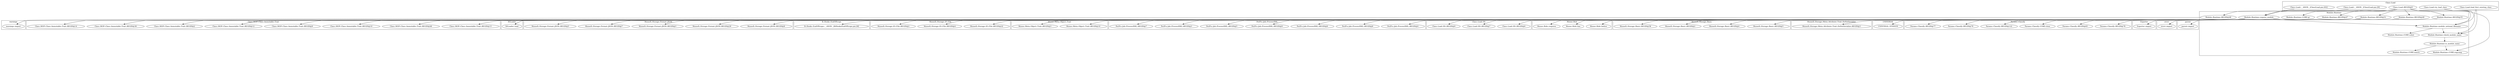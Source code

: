 digraph {
graph [overlap=false]
subgraph cluster_Class_MOP_Class_Immutable_Trait {
	label="Class::MOP::Class::Immutable::Trait";
	"Class::MOP::Class::Immutable::Trait::BEGIN@15";
	"Class::MOP::Class::Immutable::Trait::BEGIN@46";
	"Class::MOP::Class::Immutable::Trait::BEGIN@10";
	"Class::MOP::Class::Immutable::Trait::BEGIN@9";
	"Class::MOP::Class::Immutable::Trait::BEGIN@12";
	"Class::MOP::Class::Immutable::Trait::BEGIN@2";
	"Class::MOP::Class::Immutable::Trait::BEGIN@36";
	"Class::MOP::Class::Immutable::Trait::BEGIN@14";
}
subgraph cluster_warnings {
	label="warnings";
	"warnings::import";
}
subgraph cluster_XSLoader {
	label="XSLoader";
	"XSLoader::load";
}
subgraph cluster_MooseX_Storage_Format_JSON {
	label="MooseX::Storage::Format::JSON";
	"MooseX::Storage::Format::JSON::BEGIN@8";
	"MooseX::Storage::Format::JSON::BEGIN@29";
	"MooseX::Storage::Format::JSON::BEGIN@3";
	"MooseX::Storage::Format::JSON::BEGIN@7";
	"MooseX::Storage::Format::JSON::BEGIN@5";
}
subgraph cluster_B_Hooks_EndOfScope {
	label="B::Hooks::EndOfScope";
	"B::Hooks::EndOfScope::__ANON__[B/Hooks/EndOfScope.pm:26]";
}
subgraph cluster_parent {
	label="parent";
	"parent::import";
}
subgraph cluster_UNIVERSAL {
	label="UNIVERSAL";
	"UNIVERSAL::VERSION";
}
subgraph cluster_MooseX_Storage_IO_File {
	label="MooseX::Storage::IO::File";
	"MooseX::Storage::IO::File::BEGIN@22";
	"MooseX::Storage::IO::File::BEGIN@4";
	"MooseX::Storage::IO::File::BEGIN@2";
}
subgraph cluster_Class_Load {
	label="Class::Load";
	"Class::Load::__ANON__[Class/Load.pm:29]";
	"Class::Load::try_load_class";
	"Class::Load::load_first_existing_class";
	"Class::Load::BEGIN@9";
	"Class::Load::__ANON__[Class/Load.pm:202]";
}
subgraph cluster_Moose_Meta_Object_Trait {
	label="Moose::Meta::Object::Trait";
	"Moose::Meta::Object::Trait::BEGIN@10";
	"Moose::Meta::Object::Trait::BEGIN@3";
}
subgraph cluster_PerlFu_Job_ProcessXML {
	label="PerlFu::Job::ProcessXML";
	"PerlFu::Job::ProcessXML::BEGIN@4";
	"PerlFu::Job::ProcessXML::BEGIN@8";
	"PerlFu::Job::ProcessXML::BEGIN@6";
	"PerlFu::Job::ProcessXML::BEGIN@9";
	"PerlFu::Job::ProcessXML::BEGIN@5";
	"PerlFu::Job::ProcessXML::BEGIN@3";
	"PerlFu::Job::ProcessXML::BEGIN@7";
}
subgraph cluster_Params_Classify {
	label="Params::Classify";
	"Params::Classify::BEGIN@78";
	"Params::Classify::BEGIN@83";
	"Params::Classify::CORE:close";
	"Params::Classify::BEGIN@122";
	"Params::Classify::BEGIN@79";
	"Params::Classify::BEGIN@77";
}
subgraph cluster_Class_Load_XS {
	label="Class::Load::XS";
	"Class::Load::XS::BEGIN@6";
	"Class::Load::XS::BEGIN@7";
	"Class::Load::XS::BEGIN@9";
}
subgraph cluster_strict {
	label="strict";
	"strict::import";
}
subgraph cluster_Module_Runtime {
	label="Module::Runtime";
	"Module::Runtime::CORE:regcomp";
	"Module::Runtime::is_module_name";
	"Module::Runtime::BEGIN@48";
	"Module::Runtime::require_module";
	"Module::Runtime::check_module_name";
	"Module::Runtime::BEGIN@51";
	"Module::Runtime::CORE:match";
	"Module::Runtime::BEGIN@49";
	"Module::Runtime::CORE:subst";
	"Module::Runtime::module_notional_filename";
	"Module::Runtime::BEGIN@47";
	"Module::Runtime::CORE:qr";
	"Module::Runtime::BEGIN@55";
}
subgraph cluster_Exporter {
	label="Exporter";
	"Exporter::import";
}
subgraph cluster_Moose_Role {
	label="Moose::Role";
	"Moose::Role::before";
	"Moose::Role::has";
	"Moose::Role::requires";
}
subgraph cluster_MooseX_Storage_Basic {
	label="MooseX::Storage::Basic";
	"MooseX::Storage::Basic::BEGIN@5";
	"MooseX::Storage::Basic::BEGIN@4";
	"MooseX::Storage::Basic::BEGIN@2";
	"MooseX::Storage::Basic::BEGIN@58";
}
subgraph cluster_MooseX_Storage_Meta_Attribute_Trait_DoNotSerialize {
	label="MooseX::Storage::Meta::Attribute::Trait::DoNotSerialize";
	"MooseX::Storage::Meta::Attribute::Trait::DoNotSerialize::BEGIN@3";
}
"Module::Runtime::require_module" -> "Moose::Meta::Object::Trait::BEGIN@3";
"Module::Runtime::require_module" -> "Class::MOP::Class::Immutable::Trait::BEGIN@15";
"Class::Load::BEGIN@9" -> "Module::Runtime::BEGIN@55";
"Module::Runtime::require_module" -> "MooseX::Storage::Basic::BEGIN@4";
"Module::Runtime::BEGIN@51" -> "Exporter::import";
"Class::Load::BEGIN@9" -> "Module::Runtime::BEGIN@47";
"Class::Load::load_first_existing_class" -> "Module::Runtime::module_notional_filename";
"Class::Load::try_load_class" -> "Module::Runtime::module_notional_filename";
"Module::Runtime::require_module" -> "Module::Runtime::module_notional_filename";
"Module::Runtime::require_module" -> "Class::MOP::Class::Immutable::Trait::BEGIN@14";
"Module::Runtime::require_module" -> "Class::MOP::Class::Immutable::Trait::BEGIN@9";
"Module::Runtime::require_module" -> "Class::MOP::Class::Immutable::Trait::BEGIN@36";
"Module::Runtime::require_module" -> "Class::MOP::Class::Immutable::Trait::BEGIN@2";
"Module::Runtime::BEGIN@51" -> "Params::Classify::BEGIN@78";
"Module::Runtime::require_module" -> "Class::MOP::Class::Immutable::Trait::BEGIN@10";
"Class::Load::BEGIN@9" -> "Module::Runtime::BEGIN@48";
"Class::Load::BEGIN@9" -> "Module::Runtime::BEGIN@51";
"Module::Runtime::require_module" -> "MooseX::Storage::Format::JSON::BEGIN@7";
"Module::Runtime::require_module" -> "MooseX::Storage::Format::JSON::BEGIN@29";
"Module::Runtime::BEGIN@51" -> "Params::Classify::BEGIN@122";
"Module::Runtime::require_module" -> "MooseX::Storage::Format::JSON::BEGIN@3";
"Module::Runtime::BEGIN@51" -> "Params::Classify::CORE:close";
"Class::Load::__ANON__[Class/Load.pm:29]" -> "Module::Runtime::require_module";
"Class::Load::__ANON__[Class/Load.pm:202]" -> "Module::Runtime::require_module";
"Module::Runtime::require_module" -> "PerlFu::Job::ProcessXML::BEGIN@7";
"Module::Runtime::BEGIN@48" -> "warnings::import";
"Module::Runtime::require_module" -> "Class::Load::XS::BEGIN@7";
"Module::Runtime::require_module" -> "MooseX::Storage::Format::JSON::BEGIN@8";
"Module::Runtime::require_module" -> "PerlFu::Job::ProcessXML::BEGIN@6";
"Module::Runtime::BEGIN@51" -> "UNIVERSAL::VERSION";
"Module::Runtime::BEGIN@49" -> "strict::import";
"Module::Runtime::require_module" -> "MooseX::Storage::IO::File::BEGIN@2";
"Module::Runtime::require_module" -> "Moose::Role::requires";
"Module::Runtime::BEGIN@55" -> "parent::import";
"Module::Runtime::require_module" -> "MooseX::Storage::Basic::BEGIN@5";
"Module::Runtime::BEGIN@51" -> "Params::Classify::BEGIN@77";
"Class::Load::BEGIN@9" -> "Module::Runtime::CORE:qr";
"Class::Load::load_first_existing_class" -> "Module::Runtime::check_module_name";
"Class::Load::try_load_class" -> "Module::Runtime::check_module_name";
"Module::Runtime::module_notional_filename" -> "Module::Runtime::check_module_name";
"Module::Runtime::require_module" -> "Moose::Meta::Object::Trait::BEGIN@10";
"Module::Runtime::is_module_name" -> "Module::Runtime::CORE:match";
"Module::Runtime::require_module" -> "MooseX::Storage::Basic::BEGIN@58";
"Module::Runtime::module_notional_filename" -> "Module::Runtime::CORE:subst";
"Module::Runtime::require_module" -> "MooseX::Storage::Basic::BEGIN@2";
"Module::Runtime::require_module" -> "XSLoader::load";
"Module::Runtime::BEGIN@51" -> "XSLoader::load";
"Module::Runtime::require_module" -> "PerlFu::Job::ProcessXML::BEGIN@5";
"Module::Runtime::require_module" -> "PerlFu::Job::ProcessXML::BEGIN@3";
"Module::Runtime::require_module" -> "PerlFu::Job::ProcessXML::BEGIN@9";
"Module::Runtime::require_module" -> "Class::MOP::Class::Immutable::Trait::BEGIN@12";
"Module::Runtime::require_module" -> "Moose::Role::before";
"Module::Runtime::require_module" -> "B::Hooks::EndOfScope::__ANON__[B/Hooks/EndOfScope.pm:26]";
"Module::Runtime::check_module_name" -> "Module::Runtime::is_module_name";
"Module::Runtime::require_module" -> "MooseX::Storage::IO::File::BEGIN@4";
"Module::Runtime::require_module" -> "Class::MOP::Class::Immutable::Trait::BEGIN@46";
"Module::Runtime::require_module" -> "MooseX::Storage::IO::File::BEGIN@22";
"Module::Runtime::require_module" -> "Moose::Role::has";
"Module::Runtime::require_module" -> "MooseX::Storage::Meta::Attribute::Trait::DoNotSerialize::BEGIN@3";
"Module::Runtime::require_module" -> "Class::Load::XS::BEGIN@6";
"Module::Runtime::is_module_name" -> "Module::Runtime::CORE:regcomp";
"Class::Load::BEGIN@9" -> "Module::Runtime::CORE:regcomp";
"Module::Runtime::require_module" -> "MooseX::Storage::Format::JSON::BEGIN@5";
"Module::Runtime::require_module" -> "PerlFu::Job::ProcessXML::BEGIN@8";
"Module::Runtime::require_module" -> "PerlFu::Job::ProcessXML::BEGIN@4";
"Module::Runtime::BEGIN@51" -> "Params::Classify::BEGIN@83";
"Module::Runtime::BEGIN@51" -> "Params::Classify::BEGIN@79";
"Module::Runtime::require_module" -> "Class::Load::XS::BEGIN@9";
"Class::Load::BEGIN@9" -> "Module::Runtime::BEGIN@49";
}
